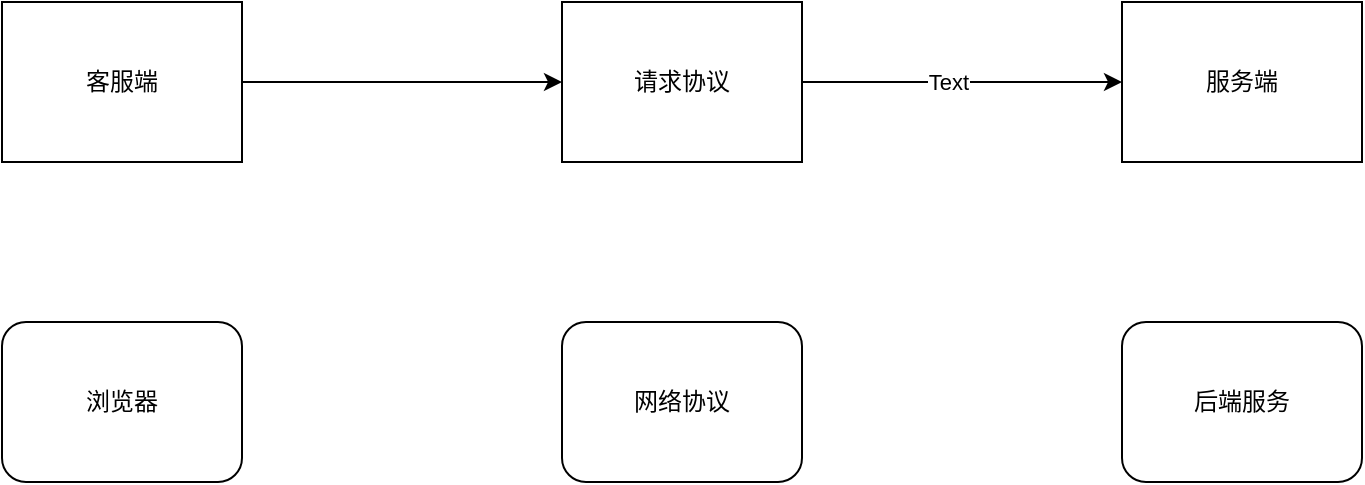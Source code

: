 <mxfile version="25.0.3">
  <diagram name="第 1 页" id="hI5SaVA2Rp9WppbGrLVH">
    <mxGraphModel dx="880" dy="444" grid="1" gridSize="10" guides="1" tooltips="1" connect="1" arrows="1" fold="1" page="1" pageScale="1" pageWidth="827" pageHeight="1169" math="0" shadow="0">
      <root>
        <mxCell id="0" />
        <mxCell id="1" parent="0" />
        <mxCell id="M7AjdZE85rHGT-nY5YdZ-1" style="edgeStyle=orthogonalEdgeStyle;rounded=0;orthogonalLoop=1;jettySize=auto;html=1;entryX=0;entryY=0.5;entryDx=0;entryDy=0;" parent="1" source="qUoXDynGUHG3Cu3Zlt9r-1" target="qUoXDynGUHG3Cu3Zlt9r-3" edge="1">
          <mxGeometry relative="1" as="geometry" />
        </mxCell>
        <UserObject label="客服端" link="https://app.diagrams.net/#HRoboertLaw%2Fcompany-mall%2Frelease%2F%E5%AE%A2%E6%9C%8D%E7%AB%AF%E8%AF%B7%E6%B1%82.drawio#%7B%22pageId%22%3A%22zHsHpIi8ZQb5y4VbiFZx%22%7D" linkTarget="_blank" id="qUoXDynGUHG3Cu3Zlt9r-1">
          <mxCell style="whiteSpace=wrap;html=1;" parent="1" vertex="1">
            <mxGeometry x="200" y="40" width="120" height="80" as="geometry" />
          </mxCell>
        </UserObject>
        <UserObject label="服务端" link="https://github.com/RoboertLaw/company-mall/blob/main/mall.drawio" linkTarget="_blank" id="qUoXDynGUHG3Cu3Zlt9r-2">
          <mxCell style="whiteSpace=wrap;html=1;" parent="1" vertex="1">
            <mxGeometry x="760" y="40" width="120" height="80" as="geometry" />
          </mxCell>
        </UserObject>
        <mxCell id="M7AjdZE85rHGT-nY5YdZ-2" style="edgeStyle=orthogonalEdgeStyle;rounded=0;orthogonalLoop=1;jettySize=auto;html=1;entryX=0;entryY=0.5;entryDx=0;entryDy=0;" parent="1" source="qUoXDynGUHG3Cu3Zlt9r-3" target="qUoXDynGUHG3Cu3Zlt9r-2" edge="1">
          <mxGeometry relative="1" as="geometry" />
        </mxCell>
        <mxCell id="WKFJWEIuW2hNJwX77biE-1" value="Text" style="edgeLabel;html=1;align=center;verticalAlign=middle;resizable=0;points=[];" vertex="1" connectable="0" parent="M7AjdZE85rHGT-nY5YdZ-2">
          <mxGeometry x="-0.087" relative="1" as="geometry">
            <mxPoint as="offset" />
          </mxGeometry>
        </mxCell>
        <UserObject label="请求协议" link="https://app.diagrams.net/#HRoboertLaw%2Fcompany-mall%2Frelease%2F%E8%AF%B7%E6%B1%82%E5%8D%8F%E8%AE%AE.drawio#%7B%22pageId%22%3A%22bnDQp0RB2ErarTcb1Inx%22%7D" linkTarget="_blank" id="qUoXDynGUHG3Cu3Zlt9r-3">
          <mxCell style="whiteSpace=wrap;html=1;" parent="1" vertex="1">
            <mxGeometry x="480" y="40" width="120" height="80" as="geometry" />
          </mxCell>
        </UserObject>
        <mxCell id="M7AjdZE85rHGT-nY5YdZ-3" value="网络协议" style="rounded=1;whiteSpace=wrap;html=1;" parent="1" vertex="1">
          <mxGeometry x="480" y="200" width="120" height="80" as="geometry" />
        </mxCell>
        <mxCell id="M7AjdZE85rHGT-nY5YdZ-4" value="浏览器" style="rounded=1;whiteSpace=wrap;html=1;" parent="1" vertex="1">
          <mxGeometry x="200" y="200" width="120" height="80" as="geometry" />
        </mxCell>
        <mxCell id="M7AjdZE85rHGT-nY5YdZ-5" value="后端服务" style="rounded=1;whiteSpace=wrap;html=1;" parent="1" vertex="1">
          <mxGeometry x="760" y="200" width="120" height="80" as="geometry" />
        </mxCell>
      </root>
    </mxGraphModel>
  </diagram>
</mxfile>
